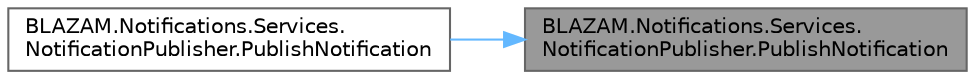 digraph "BLAZAM.Notifications.Services.NotificationPublisher.PublishNotification"
{
 // LATEX_PDF_SIZE
  bgcolor="transparent";
  edge [fontname=Helvetica,fontsize=10,labelfontname=Helvetica,labelfontsize=10];
  node [fontname=Helvetica,fontsize=10,shape=box,height=0.2,width=0.4];
  rankdir="RL";
  Node1 [id="Node000001",label="BLAZAM.Notifications.Services.\lNotificationPublisher.PublishNotification",height=0.2,width=0.4,color="gray40", fillcolor="grey60", style="filled", fontcolor="black",tooltip="Publishes a notification to a single user."];
  Node1 -> Node2 [id="edge1_Node000001_Node000002",dir="back",color="steelblue1",style="solid",tooltip=" "];
  Node2 [id="Node000002",label="BLAZAM.Notifications.Services.\lNotificationPublisher.PublishNotification",height=0.2,width=0.4,color="grey40", fillcolor="white", style="filled",URL="$class_b_l_a_z_a_m_1_1_notifications_1_1_services_1_1_notification_publisher.html#a2e8cf2bf1b9858078cb8e768f7516dc5",tooltip="Publishes a notification to all users currently in the users table."];
}
